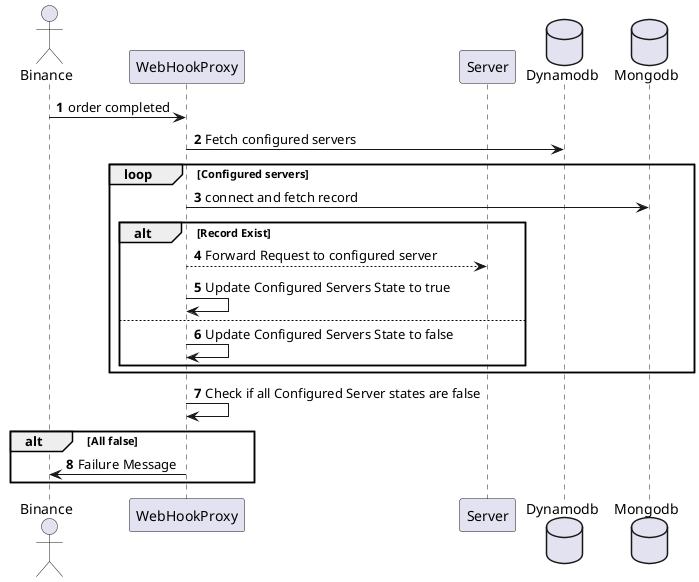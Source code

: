 @startuml webhook
actor Binance as binance
participant WebHookProxy as WebHookProxy
participant Server as Server
database Dynamodb as Dynamodb
database Mongodb as mongodb
autonumber
binance -> WebHookProxy : order completed
WebHookProxy -> Dynamodb: Fetch configured servers
    loop Configured servers
        WebHookProxy -> mongodb : connect and fetch record
        alt Record Exist 
            WebHookProxy --> Server: Forward Request to configured server
            WebHookProxy -> WebHookProxy: Update Configured Servers State to true
        else
           WebHookProxy -> WebHookProxy: Update Configured Servers State to false
        end
    end
WebHookProxy -> WebHookProxy: Check if all Configured Server states are false
    alt All false
        WebHookProxy -> binance: Failure Message
    end
@enduml